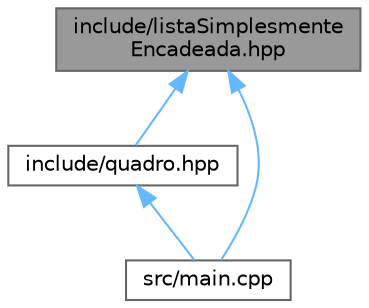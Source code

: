 digraph "include/listaSimplesmenteEncadeada.hpp"
{
 // INTERACTIVE_SVG=YES
 // LATEX_PDF_SIZE
  bgcolor="transparent";
  edge [fontname=Helvetica,fontsize=10,labelfontname=Helvetica,labelfontsize=10];
  node [fontname=Helvetica,fontsize=10,shape=box,height=0.2,width=0.4];
  Node1 [id="Node000001",label="include/listaSimplesmente\lEncadeada.hpp",height=0.2,width=0.4,color="gray40", fillcolor="grey60", style="filled", fontcolor="black",tooltip="Define a classe Lista e a classe NoSimples para implementar uma lista simplesmente encadeada de colun..."];
  Node1 -> Node2 [id="edge4_Node000001_Node000002",dir="back",color="steelblue1",style="solid",tooltip=" "];
  Node2 [id="Node000002",label="include/quadro.hpp",height=0.2,width=0.4,color="grey40", fillcolor="white", style="filled",URL="$de/d9e/quadro_8hpp.html",tooltip="Define a classe Quadro para representar um quadro de tarefas."];
  Node2 -> Node3 [id="edge5_Node000002_Node000003",dir="back",color="steelblue1",style="solid",tooltip=" "];
  Node3 [id="Node000003",label="src/main.cpp",height=0.2,width=0.4,color="grey40", fillcolor="white", style="filled",URL="$df/d0a/main_8cpp.html",tooltip="Sistema de Gerenciamento de Tarefas."];
  Node1 -> Node3 [id="edge6_Node000001_Node000003",dir="back",color="steelblue1",style="solid",tooltip=" "];
}
